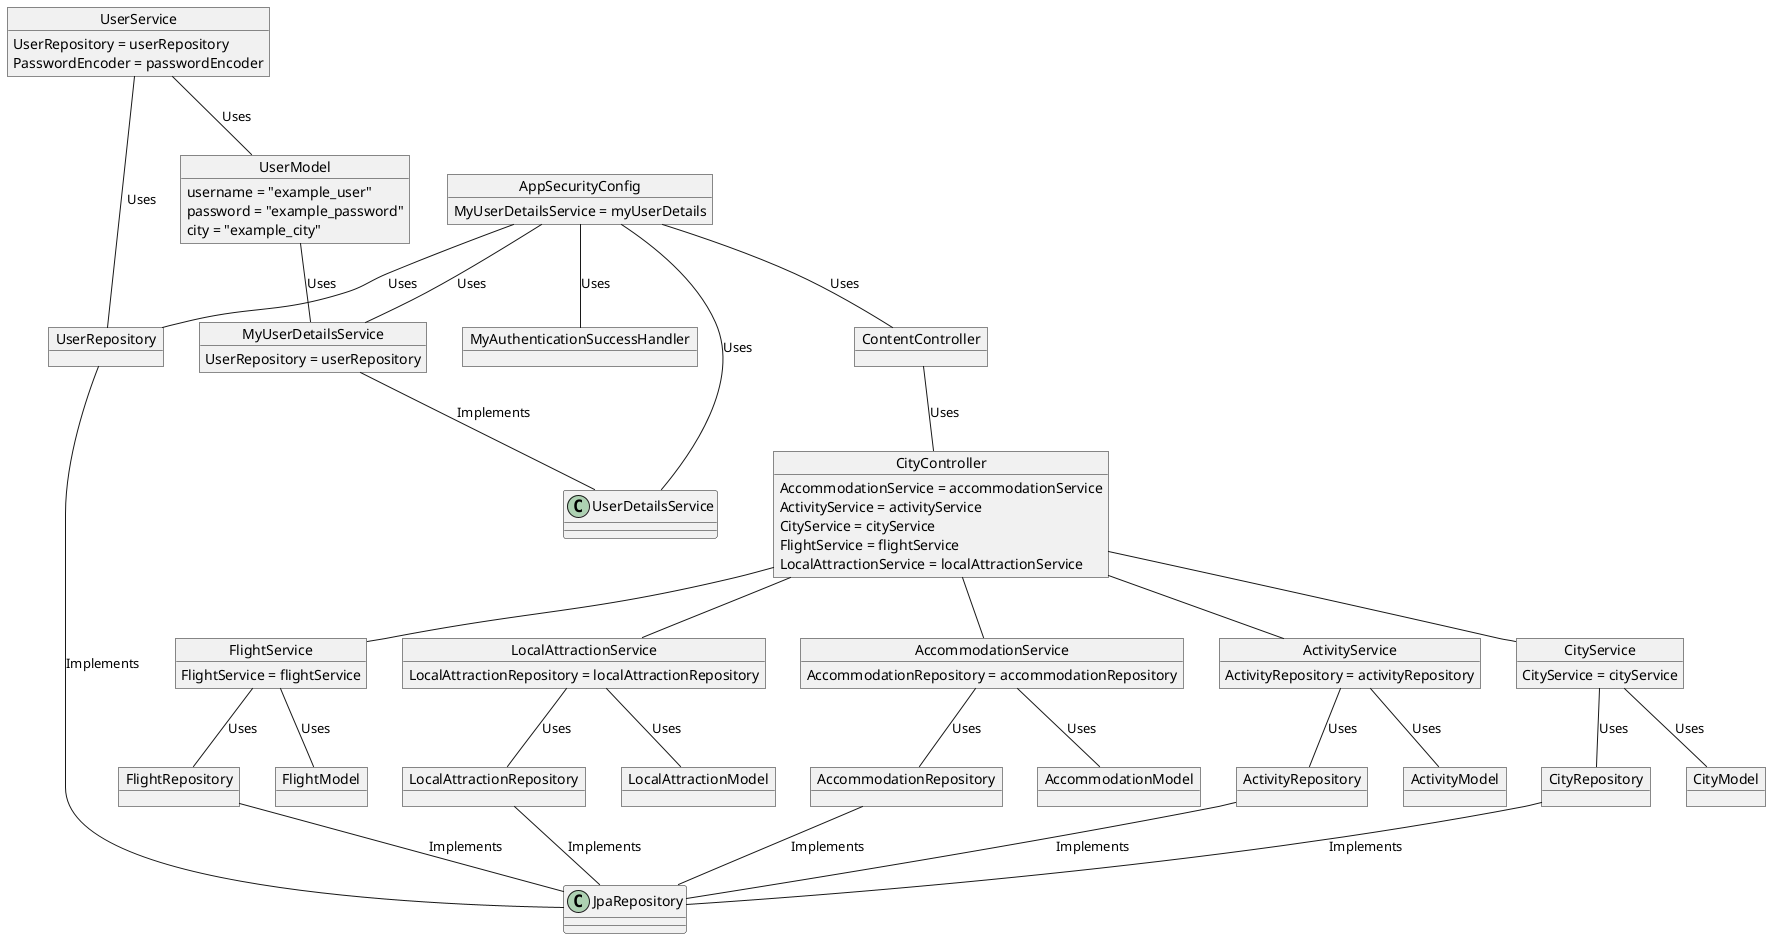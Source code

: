 @startuml

object UserModel {
    username = "example_user"
    password = "example_password"
    city = "example_city"
}

object CityModel {
}

object AccommodationModel {
}

object FlightModel {
}

object LocalAttractionModel {
}

object ActivityModel {
}

object MyUserDetailsService {
    UserRepository = userRepository
}

object AppSecurityConfig {
    MyUserDetailsService = myUserDetails
}

object MyAuthenticationSuccessHandler {
}

object UserRepository {
}

object ContentController {
}

object CityController {
 AccommodationService = accommodationService
 ActivityService = activityService
 CityService = cityService
 FlightService = flightService
 LocalAttractionService = localAttractionService
}

object UserService {
    UserRepository = userRepository
    PasswordEncoder = passwordEncoder
}

object UserRepository {
}

object CityRepository {
}

object FlightRepository {
}

object LocalAttractionRepository {
}

object ActivityRepository {
}

object AccommodationRepository {
}

object CityService {
    CityService = cityService
}

object FlightService {
    FlightService = flightService
}

object LocalAttractionService {
    LocalAttractionRepository = localAttractionRepository
}

object AccommodationService {
    AccommodationRepository = accommodationRepository
}

object ActivityService {
    ActivityRepository = activityRepository
}

UserModel -- MyUserDetailsService: Uses
MyUserDetailsService -- UserDetailsService : Implements
AppSecurityConfig -- UserDetailsService : Uses
AppSecurityConfig -- MyUserDetailsService : Uses
AppSecurityConfig -- UserRepository : Uses
AppSecurityConfig -- ContentController: Uses
AppSecurityConfig -- MyAuthenticationSuccessHandler: Uses

ContentController -- CityController: Uses

CityController -- FlightService
CityController -- CityService
CityController -- ActivityService
CityController -- AccommodationService
CityController -- LocalAttractionService

UserService -- UserRepository: Uses
UserService -- UserModel: Uses

CityService -- CityRepository: Uses
CityService -- CityModel: Uses

ActivityService -- ActivityModel: Uses
ActivityService -- ActivityRepository: Uses

LocalAttractionService -- LocalAttractionModel: Uses
LocalAttractionService -- LocalAttractionRepository: Uses

FlightService -- FlightModel: Uses
FlightService -- FlightRepository: Uses

AccommodationService -- AccommodationModel: Uses
AccommodationService -- AccommodationRepository: Uses

UserRepository -- JpaRepository: Implements
CityRepository -- JpaRepository: Implements
FlightRepository -- JpaRepository: Implements
ActivityRepository -- JpaRepository: Implements
LocalAttractionRepository -- JpaRepository: Implements
AccommodationRepository -- JpaRepository: Implements

@enduml
